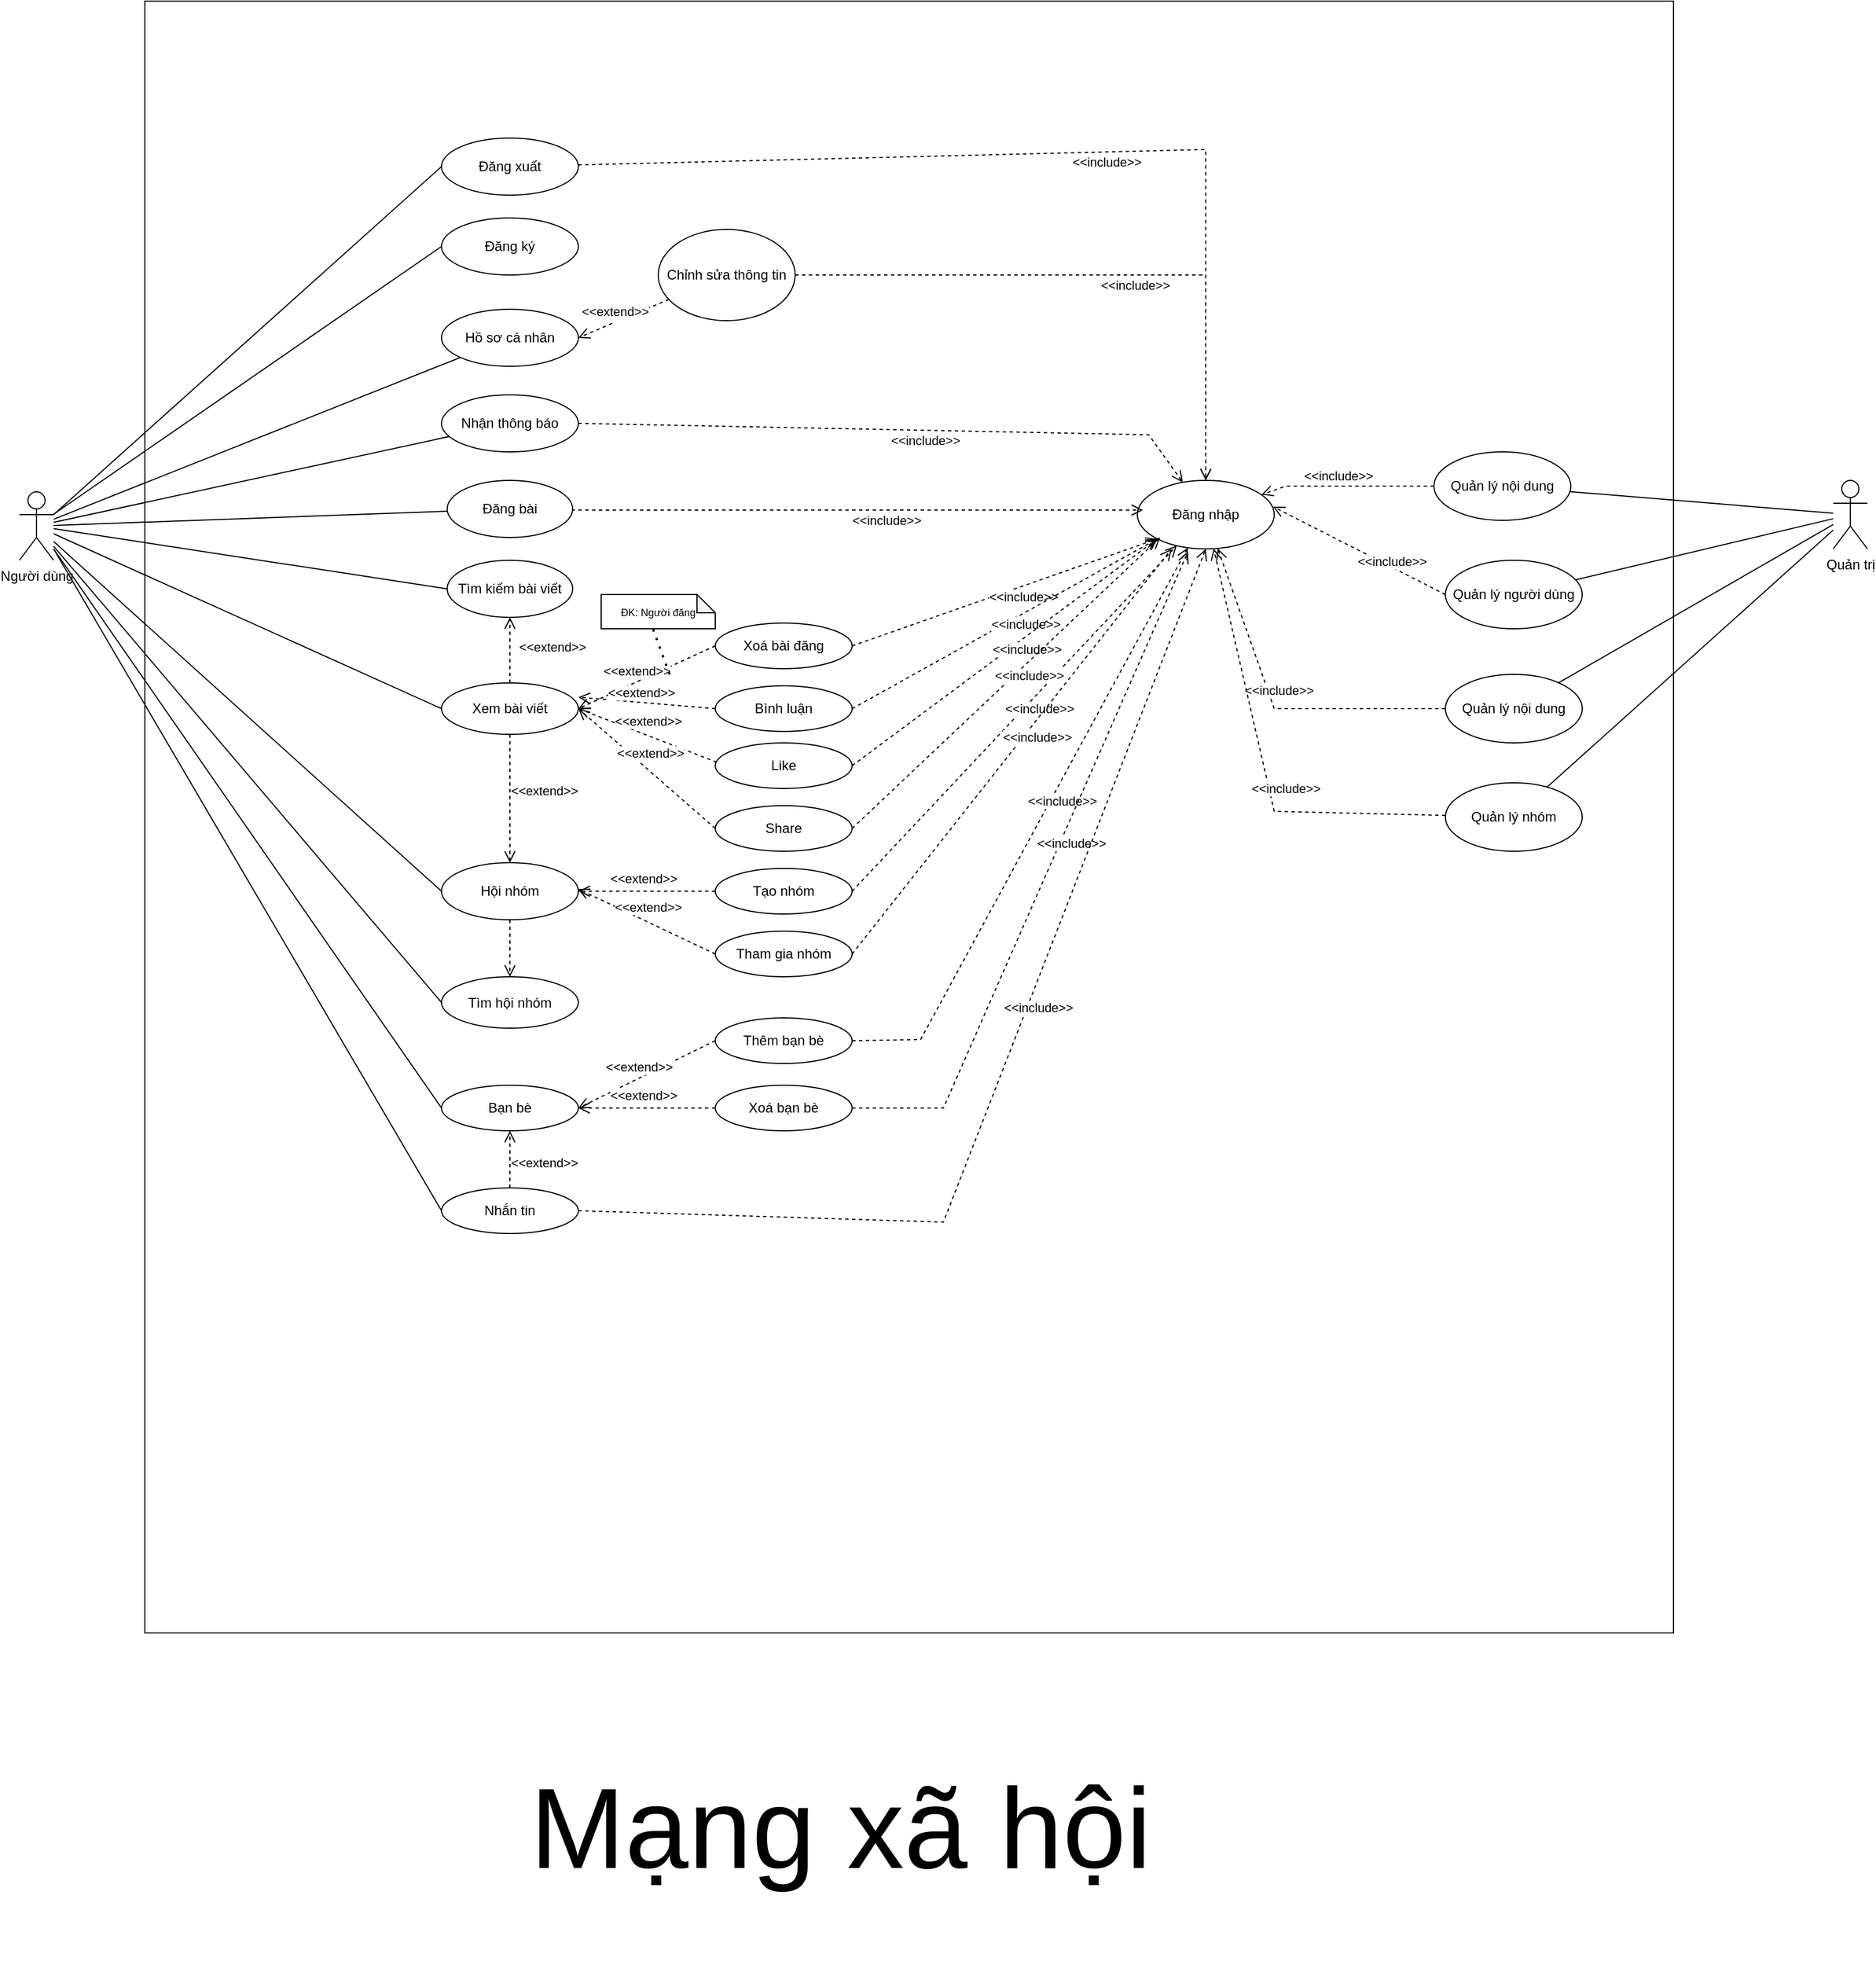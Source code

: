 <mxfile version="24.7.17">
  <diagram name="Page-1" id="UnRJTguwG-OIEpg6HYoI">
    <mxGraphModel grid="1" page="1" gridSize="10" guides="1" tooltips="1" connect="1" arrows="1" fold="1" pageScale="1" pageWidth="827" pageHeight="1169" math="0" shadow="0">
      <root>
        <mxCell id="0" />
        <mxCell id="1" parent="0" />
        <mxCell id="m_Liesoozk5TS3VriEmS-2" value="" style="rounded=0;whiteSpace=wrap;html=1;movable=0;resizable=0;rotatable=0;deletable=0;editable=0;locked=1;connectable=0;" vertex="1" parent="1">
          <mxGeometry x="-510" width="1340" height="1430" as="geometry" />
        </mxCell>
        <mxCell id="eWTOgAwrT_rOK--fzi4J-26" value="" style="endArrow=none;html=1;rounded=0;entryX=0;entryY=0.5;entryDx=0;entryDy=0;" edge="1" parent="1" source="eWTOgAwrT_rOK--fzi4J-1" target="eWTOgAwrT_rOK--fzi4J-25">
          <mxGeometry relative="1" as="geometry" />
        </mxCell>
        <mxCell id="eWTOgAwrT_rOK--fzi4J-33" value="" style="rounded=0;orthogonalLoop=1;jettySize=auto;html=1;endArrow=none;endFill=0;" edge="1" parent="1" source="eWTOgAwrT_rOK--fzi4J-1" target="eWTOgAwrT_rOK--fzi4J-44">
          <mxGeometry relative="1" as="geometry" />
        </mxCell>
        <mxCell id="eWTOgAwrT_rOK--fzi4J-35" value="" style="rounded=0;orthogonalLoop=1;jettySize=auto;html=1;endArrow=none;endFill=0;" edge="1" parent="1" source="eWTOgAwrT_rOK--fzi4J-1" target="eWTOgAwrT_rOK--fzi4J-34">
          <mxGeometry relative="1" as="geometry" />
        </mxCell>
        <mxCell id="eWTOgAwrT_rOK--fzi4J-39" value="" style="rounded=0;orthogonalLoop=1;jettySize=auto;html=1;endArrow=none;endFill=0;entryX=0;entryY=0.5;entryDx=0;entryDy=0;" edge="1" parent="1" source="eWTOgAwrT_rOK--fzi4J-1" target="eWTOgAwrT_rOK--fzi4J-38">
          <mxGeometry relative="1" as="geometry" />
        </mxCell>
        <mxCell id="eWTOgAwrT_rOK--fzi4J-48" value="" style="rounded=0;orthogonalLoop=1;jettySize=auto;html=1;endArrow=none;endFill=0;entryX=0;entryY=0.5;entryDx=0;entryDy=0;" edge="1" parent="1" source="eWTOgAwrT_rOK--fzi4J-1" target="-AwAJcUhYK-PghndzbOn-3">
          <mxGeometry relative="1" as="geometry">
            <mxPoint x="-245.388" y="595.999" as="targetPoint" />
          </mxGeometry>
        </mxCell>
        <mxCell id="eWTOgAwrT_rOK--fzi4J-60" value="" style="rounded=0;orthogonalLoop=1;jettySize=auto;html=1;endArrow=none;endFill=0;" edge="1" parent="1" source="eWTOgAwrT_rOK--fzi4J-1" target="eWTOgAwrT_rOK--fzi4J-59">
          <mxGeometry relative="1" as="geometry" />
        </mxCell>
        <mxCell id="eWTOgAwrT_rOK--fzi4J-1" value="Người dùng" style="shape=umlActor;verticalLabelPosition=bottom;verticalAlign=top;html=1;outlineConnect=0;" vertex="1" parent="1">
          <mxGeometry x="-620" y="430" width="30" height="60" as="geometry" />
        </mxCell>
        <mxCell id="eWTOgAwrT_rOK--fzi4J-16" value="Tìm kiếm bài viết" style="ellipse;whiteSpace=wrap;html=1;" vertex="1" parent="1">
          <mxGeometry x="-245" y="490" width="110" height="50" as="geometry" />
        </mxCell>
        <mxCell id="eWTOgAwrT_rOK--fzi4J-23" value="Đăng nhập" style="ellipse;whiteSpace=wrap;html=1;" vertex="1" parent="1">
          <mxGeometry x="360" y="420" width="120" height="60" as="geometry" />
        </mxCell>
        <mxCell id="eWTOgAwrT_rOK--fzi4J-25" value="Đăng ký" style="ellipse;whiteSpace=wrap;html=1;" vertex="1" parent="1">
          <mxGeometry x="-250" y="190" width="120" height="50" as="geometry" />
        </mxCell>
        <mxCell id="eWTOgAwrT_rOK--fzi4J-27" value="Đăng xuất" style="ellipse;whiteSpace=wrap;html=1;" vertex="1" parent="1">
          <mxGeometry x="-250" y="120" width="120" height="50" as="geometry" />
        </mxCell>
        <mxCell id="eWTOgAwrT_rOK--fzi4J-34" value="Hồ sơ cá nhân" style="ellipse;whiteSpace=wrap;html=1;" vertex="1" parent="1">
          <mxGeometry x="-250" y="270" width="120" height="50" as="geometry" />
        </mxCell>
        <mxCell id="eWTOgAwrT_rOK--fzi4J-38" value="Tìm hội nhóm" style="ellipse;whiteSpace=wrap;html=1;" vertex="1" parent="1">
          <mxGeometry x="-250" y="855" width="120" height="45" as="geometry" />
        </mxCell>
        <mxCell id="eWTOgAwrT_rOK--fzi4J-44" value="Đăng bài" style="ellipse;whiteSpace=wrap;html=1;" vertex="1" parent="1">
          <mxGeometry x="-245" y="420" width="110" height="50" as="geometry" />
        </mxCell>
        <mxCell id="eWTOgAwrT_rOK--fzi4J-51" style="edgeStyle=orthogonalEdgeStyle;rounded=0;orthogonalLoop=1;jettySize=auto;html=1;exitX=0.5;exitY=1;exitDx=0;exitDy=0;" edge="1" parent="1">
          <mxGeometry relative="1" as="geometry">
            <mxPoint x="-60" y="660" as="sourcePoint" />
            <mxPoint x="-60" y="660" as="targetPoint" />
          </mxGeometry>
        </mxCell>
        <mxCell id="eWTOgAwrT_rOK--fzi4J-59" value="Nhận thông báo" style="ellipse;whiteSpace=wrap;html=1;" vertex="1" parent="1">
          <mxGeometry x="-250" y="345" width="120" height="50" as="geometry" />
        </mxCell>
        <mxCell id="eWTOgAwrT_rOK--fzi4J-69" value="" style="rounded=0;orthogonalLoop=1;jettySize=auto;html=1;endArrow=none;endFill=0;" edge="1" parent="1" source="eWTOgAwrT_rOK--fzi4J-62" target="eWTOgAwrT_rOK--fzi4J-68">
          <mxGeometry relative="1" as="geometry" />
        </mxCell>
        <mxCell id="eWTOgAwrT_rOK--fzi4J-72" value="" style="rounded=0;orthogonalLoop=1;jettySize=auto;html=1;endArrow=none;endFill=0;" edge="1" parent="1" source="eWTOgAwrT_rOK--fzi4J-62" target="eWTOgAwrT_rOK--fzi4J-71">
          <mxGeometry relative="1" as="geometry" />
        </mxCell>
        <mxCell id="eWTOgAwrT_rOK--fzi4J-74" value="" style="rounded=0;orthogonalLoop=1;jettySize=auto;html=1;endArrow=none;endFill=0;" edge="1" parent="1" source="eWTOgAwrT_rOK--fzi4J-62" target="eWTOgAwrT_rOK--fzi4J-73">
          <mxGeometry relative="1" as="geometry" />
        </mxCell>
        <mxCell id="eWTOgAwrT_rOK--fzi4J-62" value="Quản trị" style="shape=umlActor;verticalLabelPosition=bottom;verticalAlign=top;html=1;outlineConnect=0;" vertex="1" parent="1">
          <mxGeometry x="970" y="420" width="30" height="60" as="geometry" />
        </mxCell>
        <mxCell id="eWTOgAwrT_rOK--fzi4J-68" value="Quản lý nội dung" style="ellipse;whiteSpace=wrap;html=1;" vertex="1" parent="1">
          <mxGeometry x="620" y="395" width="120" height="60" as="geometry" />
        </mxCell>
        <mxCell id="eWTOgAwrT_rOK--fzi4J-71" value="Quản lý người dùng" style="ellipse;whiteSpace=wrap;html=1;" vertex="1" parent="1">
          <mxGeometry x="630" y="490" width="120" height="60" as="geometry" />
        </mxCell>
        <mxCell id="eWTOgAwrT_rOK--fzi4J-73" value="Quản lý nội dung" style="ellipse;whiteSpace=wrap;html=1;" vertex="1" parent="1">
          <mxGeometry x="630" y="590" width="120" height="60" as="geometry" />
        </mxCell>
        <mxCell id="eWTOgAwrT_rOK--fzi4J-88" value="&lt;font style=&quot;font-size: 100px;&quot;&gt;Mạng xã hội&lt;/font&gt;" style="text;html=1;align=center;verticalAlign=middle;whiteSpace=wrap;rounded=0;" vertex="1" parent="1">
          <mxGeometry x="-255" y="1480" width="710" height="240" as="geometry" />
        </mxCell>
        <mxCell id="-AwAJcUhYK-PghndzbOn-3" value="Xem bài viết" style="ellipse;whiteSpace=wrap;html=1;" vertex="1" parent="1">
          <mxGeometry x="-250" y="597.5" width="120" height="45" as="geometry" />
        </mxCell>
        <mxCell id="-AwAJcUhYK-PghndzbOn-6" style="edgeStyle=orthogonalEdgeStyle;rounded=0;orthogonalLoop=1;jettySize=auto;html=1;exitX=0.5;exitY=1;exitDx=0;exitDy=0;" edge="1" parent="1">
          <mxGeometry relative="1" as="geometry">
            <mxPoint x="700" y="730" as="sourcePoint" />
            <mxPoint x="700" y="730" as="targetPoint" />
          </mxGeometry>
        </mxCell>
        <mxCell id="m_Liesoozk5TS3VriEmS-10" value="" style="html=1;verticalAlign=bottom;endArrow=open;dashed=1;endSize=8;curved=0;rounded=0;" edge="1" parent="1" source="eWTOgAwrT_rOK--fzi4J-27" target="eWTOgAwrT_rOK--fzi4J-23">
          <mxGeometry relative="1" as="geometry">
            <mxPoint x="160" y="410" as="sourcePoint" />
            <mxPoint x="260" y="90" as="targetPoint" />
            <Array as="points">
              <mxPoint x="420" y="130" />
            </Array>
          </mxGeometry>
        </mxCell>
        <mxCell id="m_Liesoozk5TS3VriEmS-14" value="&amp;lt;&amp;lt;include&amp;gt;&amp;gt;" style="edgeLabel;html=1;align=center;verticalAlign=middle;resizable=0;points=[];" connectable="0" vertex="1" parent="m_Liesoozk5TS3VriEmS-10">
          <mxGeometry x="0.102" y="-9" relative="1" as="geometry">
            <mxPoint as="offset" />
          </mxGeometry>
        </mxCell>
        <mxCell id="m_Liesoozk5TS3VriEmS-11" value="Chỉnh sửa thông tin" style="ellipse;whiteSpace=wrap;html=1;" vertex="1" parent="1">
          <mxGeometry x="-60" y="200" width="120" height="80" as="geometry" />
        </mxCell>
        <mxCell id="m_Liesoozk5TS3VriEmS-15" value="" style="html=1;verticalAlign=bottom;endArrow=open;dashed=1;endSize=8;curved=0;rounded=0;entryX=1;entryY=0.5;entryDx=0;entryDy=0;" edge="1" parent="1" source="m_Liesoozk5TS3VriEmS-11" target="eWTOgAwrT_rOK--fzi4J-34">
          <mxGeometry relative="1" as="geometry">
            <mxPoint x="269" y="67" as="sourcePoint" />
            <mxPoint x="181" y="113" as="targetPoint" />
          </mxGeometry>
        </mxCell>
        <mxCell id="m_Liesoozk5TS3VriEmS-16" value="Text" style="edgeLabel;html=1;align=center;verticalAlign=middle;resizable=0;points=[];" connectable="0" vertex="1" parent="m_Liesoozk5TS3VriEmS-15">
          <mxGeometry x="-0.064" y="-3" relative="1" as="geometry">
            <mxPoint as="offset" />
          </mxGeometry>
        </mxCell>
        <mxCell id="m_Liesoozk5TS3VriEmS-17" value="&amp;lt;&amp;lt;extend&amp;gt;&amp;gt;" style="edgeLabel;html=1;align=center;verticalAlign=middle;resizable=0;points=[];" connectable="0" vertex="1" parent="m_Liesoozk5TS3VriEmS-15">
          <mxGeometry x="0.102" y="-9" relative="1" as="geometry">
            <mxPoint as="offset" />
          </mxGeometry>
        </mxCell>
        <mxCell id="m_Liesoozk5TS3VriEmS-22" value="Xoá bài đăng" style="ellipse;whiteSpace=wrap;html=1;" vertex="1" parent="1">
          <mxGeometry x="-10" y="545" width="120" height="40" as="geometry" />
        </mxCell>
        <mxCell id="m_Liesoozk5TS3VriEmS-23" value="" style="html=1;verticalAlign=bottom;endArrow=open;dashed=1;endSize=8;curved=0;rounded=0;entryX=1;entryY=0.5;entryDx=0;entryDy=0;exitX=0;exitY=0.5;exitDx=0;exitDy=0;" edge="1" parent="1" source="m_Liesoozk5TS3VriEmS-22" target="-AwAJcUhYK-PghndzbOn-3">
          <mxGeometry relative="1" as="geometry">
            <mxPoint x="43" y="336.5" as="sourcePoint" />
            <mxPoint x="-60" y="615.5" as="targetPoint" />
          </mxGeometry>
        </mxCell>
        <mxCell id="m_Liesoozk5TS3VriEmS-25" value="&amp;lt;&amp;lt;extend&amp;gt;&amp;gt;" style="edgeLabel;html=1;align=center;verticalAlign=middle;resizable=0;points=[];" connectable="0" vertex="1" parent="m_Liesoozk5TS3VriEmS-23">
          <mxGeometry x="0.102" y="-9" relative="1" as="geometry">
            <mxPoint as="offset" />
          </mxGeometry>
        </mxCell>
        <mxCell id="m_Liesoozk5TS3VriEmS-27" value="&lt;div&gt;&lt;br&gt;&lt;/div&gt;&lt;div&gt;&lt;br&gt;&lt;/div&gt;" style="edgeLabel;html=1;align=center;verticalAlign=middle;resizable=0;points=[];" connectable="0" vertex="1" parent="m_Liesoozk5TS3VriEmS-23">
          <mxGeometry x="-0.167" y="-2" relative="1" as="geometry">
            <mxPoint x="-1" as="offset" />
          </mxGeometry>
        </mxCell>
        <mxCell id="m_Liesoozk5TS3VriEmS-29" value="Hội nhóm" style="ellipse;whiteSpace=wrap;html=1;" vertex="1" parent="1">
          <mxGeometry x="-250" y="755" width="120" height="50" as="geometry" />
        </mxCell>
        <mxCell id="m_Liesoozk5TS3VriEmS-40" value="" style="rounded=0;orthogonalLoop=1;jettySize=auto;html=1;endArrow=none;endFill=0;entryX=0;entryY=0.5;entryDx=0;entryDy=0;" edge="1" parent="1" source="eWTOgAwrT_rOK--fzi4J-1" target="eWTOgAwrT_rOK--fzi4J-16">
          <mxGeometry relative="1" as="geometry">
            <mxPoint x="-600" y="380" as="sourcePoint" />
            <mxPoint x="-225" y="619" as="targetPoint" />
          </mxGeometry>
        </mxCell>
        <mxCell id="m_Liesoozk5TS3VriEmS-41" value="" style="rounded=0;orthogonalLoop=1;jettySize=auto;html=1;endArrow=none;endFill=0;entryX=0;entryY=0.5;entryDx=0;entryDy=0;" edge="1" parent="1" source="eWTOgAwrT_rOK--fzi4J-1" target="m_Liesoozk5TS3VriEmS-29">
          <mxGeometry relative="1" as="geometry">
            <mxPoint x="-590" y="390" as="sourcePoint" />
            <mxPoint x="-215" y="629" as="targetPoint" />
          </mxGeometry>
        </mxCell>
        <mxCell id="m_Liesoozk5TS3VriEmS-75" value="" style="rounded=0;orthogonalLoop=1;jettySize=auto;html=1;endArrow=none;endFill=0;" edge="1" parent="1" source="eWTOgAwrT_rOK--fzi4J-62" target="eWTOgAwrT_rOK--fzi4J-77">
          <mxGeometry relative="1" as="geometry">
            <mxPoint x="980" y="425" as="sourcePoint" />
            <mxPoint x="577" y="1091" as="targetPoint" />
          </mxGeometry>
        </mxCell>
        <mxCell id="eWTOgAwrT_rOK--fzi4J-77" value="Quản lý nhóm" style="ellipse;whiteSpace=wrap;html=1;" vertex="1" parent="1">
          <mxGeometry x="630" y="685" width="120" height="60" as="geometry" />
        </mxCell>
        <mxCell id="m_Liesoozk5TS3VriEmS-76" value="" style="html=1;verticalAlign=bottom;endArrow=open;dashed=1;endSize=8;curved=0;rounded=0;exitX=1;exitY=0.5;exitDx=0;exitDy=0;" edge="1" parent="1" source="m_Liesoozk5TS3VriEmS-11" target="eWTOgAwrT_rOK--fzi4J-23">
          <mxGeometry relative="1" as="geometry">
            <mxPoint x="310" y="290" as="sourcePoint" />
            <mxPoint x="-134" y="473" as="targetPoint" />
            <Array as="points">
              <mxPoint x="420" y="240" />
            </Array>
          </mxGeometry>
        </mxCell>
        <mxCell id="m_Liesoozk5TS3VriEmS-78" value="&amp;lt;&amp;lt;include&amp;gt;&amp;gt;" style="edgeLabel;html=1;align=center;verticalAlign=middle;resizable=0;points=[];" connectable="0" vertex="1" parent="m_Liesoozk5TS3VriEmS-76">
          <mxGeometry x="0.102" y="-9" relative="1" as="geometry">
            <mxPoint as="offset" />
          </mxGeometry>
        </mxCell>
        <mxCell id="m_Liesoozk5TS3VriEmS-82" value="" style="html=1;verticalAlign=bottom;endArrow=open;dashed=1;endSize=8;curved=0;rounded=0;exitX=1;exitY=0.5;exitDx=0;exitDy=0;" edge="1" parent="1" source="eWTOgAwrT_rOK--fzi4J-59" target="eWTOgAwrT_rOK--fzi4J-23">
          <mxGeometry relative="1" as="geometry">
            <mxPoint x="70" y="250" as="sourcePoint" />
            <mxPoint x="450" y="430" as="targetPoint" />
            <Array as="points">
              <mxPoint x="370" y="380" />
            </Array>
          </mxGeometry>
        </mxCell>
        <mxCell id="m_Liesoozk5TS3VriEmS-83" value="&amp;lt;&amp;lt;include&amp;gt;&amp;gt;" style="edgeLabel;html=1;align=center;verticalAlign=middle;resizable=0;points=[];" connectable="0" vertex="1" parent="m_Liesoozk5TS3VriEmS-82">
          <mxGeometry x="0.102" y="-9" relative="1" as="geometry">
            <mxPoint as="offset" />
          </mxGeometry>
        </mxCell>
        <mxCell id="m_Liesoozk5TS3VriEmS-84" value="" style="html=1;verticalAlign=bottom;endArrow=open;dashed=1;endSize=8;curved=0;rounded=0;exitX=1;exitY=0.5;exitDx=0;exitDy=0;entryX=0;entryY=1;entryDx=0;entryDy=0;" edge="1" parent="1" source="m_Liesoozk5TS3VriEmS-22" target="eWTOgAwrT_rOK--fzi4J-23">
          <mxGeometry relative="1" as="geometry">
            <mxPoint x="70" y="492.54" as="sourcePoint" />
            <mxPoint x="371.003" y="464.003" as="targetPoint" />
            <Array as="points" />
          </mxGeometry>
        </mxCell>
        <mxCell id="m_Liesoozk5TS3VriEmS-85" value="&amp;lt;&amp;lt;include&amp;gt;&amp;gt;" style="edgeLabel;html=1;align=center;verticalAlign=middle;resizable=0;points=[];" connectable="0" vertex="1" parent="m_Liesoozk5TS3VriEmS-84">
          <mxGeometry x="0.102" y="-9" relative="1" as="geometry">
            <mxPoint as="offset" />
          </mxGeometry>
        </mxCell>
        <mxCell id="m_Liesoozk5TS3VriEmS-93" value="" style="html=1;verticalAlign=bottom;endArrow=open;dashed=1;endSize=8;curved=0;rounded=0;exitX=1;exitY=0.5;exitDx=0;exitDy=0;" edge="1" parent="1" source="kqvGE_Coam7ktG9Q39rI-36" target="eWTOgAwrT_rOK--fzi4J-23">
          <mxGeometry relative="1" as="geometry">
            <mxPoint x="70" y="820" as="sourcePoint" />
            <mxPoint x="440" y="490" as="targetPoint" />
            <Array as="points" />
          </mxGeometry>
        </mxCell>
        <mxCell id="m_Liesoozk5TS3VriEmS-94" value="&amp;lt;&amp;lt;include&amp;gt;&amp;gt;" style="edgeLabel;html=1;align=center;verticalAlign=middle;resizable=0;points=[];" connectable="0" vertex="1" parent="m_Liesoozk5TS3VriEmS-93">
          <mxGeometry x="0.102" y="-9" relative="1" as="geometry">
            <mxPoint as="offset" />
          </mxGeometry>
        </mxCell>
        <mxCell id="m_Liesoozk5TS3VriEmS-108" value="" style="html=1;verticalAlign=bottom;endArrow=open;dashed=1;endSize=8;curved=0;rounded=0;" edge="1" parent="1" source="eWTOgAwrT_rOK--fzi4J-68" target="eWTOgAwrT_rOK--fzi4J-23">
          <mxGeometry relative="1" as="geometry">
            <mxPoint x="70" y="250" as="sourcePoint" />
            <mxPoint x="430" y="430" as="targetPoint" />
            <Array as="points">
              <mxPoint x="490" y="425" />
            </Array>
          </mxGeometry>
        </mxCell>
        <mxCell id="m_Liesoozk5TS3VriEmS-109" value="&amp;lt;&amp;lt;include&amp;gt;&amp;gt;" style="edgeLabel;html=1;align=center;verticalAlign=middle;resizable=0;points=[];" connectable="0" vertex="1" parent="m_Liesoozk5TS3VriEmS-108">
          <mxGeometry x="0.102" y="-9" relative="1" as="geometry">
            <mxPoint as="offset" />
          </mxGeometry>
        </mxCell>
        <mxCell id="m_Liesoozk5TS3VriEmS-110" value="" style="html=1;verticalAlign=bottom;endArrow=open;dashed=1;endSize=8;curved=0;rounded=0;exitX=0;exitY=0.5;exitDx=0;exitDy=0;" edge="1" parent="1" source="eWTOgAwrT_rOK--fzi4J-71">
          <mxGeometry relative="1" as="geometry">
            <mxPoint x="630" y="435" as="sourcePoint" />
            <mxPoint x="479" y="443" as="targetPoint" />
            <Array as="points" />
          </mxGeometry>
        </mxCell>
        <mxCell id="m_Liesoozk5TS3VriEmS-111" value="&amp;lt;&amp;lt;include&amp;gt;&amp;gt;" style="edgeLabel;html=1;align=center;verticalAlign=middle;resizable=0;points=[];" connectable="0" vertex="1" parent="m_Liesoozk5TS3VriEmS-110">
          <mxGeometry x="0.102" y="-9" relative="1" as="geometry">
            <mxPoint x="32" y="21" as="offset" />
          </mxGeometry>
        </mxCell>
        <mxCell id="m_Liesoozk5TS3VriEmS-112" value="" style="html=1;verticalAlign=bottom;endArrow=open;dashed=1;endSize=8;curved=0;rounded=0;" edge="1" parent="1" source="eWTOgAwrT_rOK--fzi4J-73" target="eWTOgAwrT_rOK--fzi4J-23">
          <mxGeometry relative="1" as="geometry">
            <mxPoint x="640" y="445" as="sourcePoint" />
            <mxPoint x="489" y="453" as="targetPoint" />
            <Array as="points">
              <mxPoint x="480" y="620" />
            </Array>
          </mxGeometry>
        </mxCell>
        <mxCell id="m_Liesoozk5TS3VriEmS-113" value="&amp;lt;&amp;lt;include&amp;gt;&amp;gt;" style="edgeLabel;html=1;align=center;verticalAlign=middle;resizable=0;points=[];" connectable="0" vertex="1" parent="m_Liesoozk5TS3VriEmS-112">
          <mxGeometry x="0.102" y="-9" relative="1" as="geometry">
            <mxPoint as="offset" />
          </mxGeometry>
        </mxCell>
        <mxCell id="m_Liesoozk5TS3VriEmS-114" value="" style="html=1;verticalAlign=bottom;endArrow=open;dashed=1;endSize=8;curved=0;rounded=0;" edge="1" parent="1" source="eWTOgAwrT_rOK--fzi4J-77" target="eWTOgAwrT_rOK--fzi4J-23">
          <mxGeometry relative="1" as="geometry">
            <mxPoint x="640" y="630" as="sourcePoint" />
            <mxPoint x="440" y="490" as="targetPoint" />
            <Array as="points">
              <mxPoint x="480" y="710" />
            </Array>
          </mxGeometry>
        </mxCell>
        <mxCell id="m_Liesoozk5TS3VriEmS-115" value="&amp;lt;&amp;lt;include&amp;gt;&amp;gt;" style="edgeLabel;html=1;align=center;verticalAlign=middle;resizable=0;points=[];" connectable="0" vertex="1" parent="m_Liesoozk5TS3VriEmS-114">
          <mxGeometry x="0.102" y="-9" relative="1" as="geometry">
            <mxPoint x="15" y="43" as="offset" />
          </mxGeometry>
        </mxCell>
        <mxCell id="kqvGE_Coam7ktG9Q39rI-4" value="" style="html=1;verticalAlign=bottom;endArrow=open;dashed=1;endSize=8;curved=0;rounded=0;exitX=1;exitY=0.5;exitDx=0;exitDy=0;" edge="1" parent="1" source="eWTOgAwrT_rOK--fzi4J-44">
          <mxGeometry relative="1" as="geometry">
            <mxPoint x="-165" y="414" as="sourcePoint" />
            <mxPoint x="365" y="446" as="targetPoint" />
            <Array as="points">
              <mxPoint x="-135" y="446" />
            </Array>
          </mxGeometry>
        </mxCell>
        <mxCell id="kqvGE_Coam7ktG9Q39rI-5" value="&amp;lt;&amp;lt;include&amp;gt;&amp;gt;" style="edgeLabel;html=1;align=center;verticalAlign=middle;resizable=0;points=[];" connectable="0" vertex="1" parent="kqvGE_Coam7ktG9Q39rI-4">
          <mxGeometry x="0.102" y="-9" relative="1" as="geometry">
            <mxPoint as="offset" />
          </mxGeometry>
        </mxCell>
        <mxCell id="kqvGE_Coam7ktG9Q39rI-6" value="Bình luận" style="ellipse;whiteSpace=wrap;html=1;" vertex="1" parent="1">
          <mxGeometry x="-10" y="600" width="120" height="40" as="geometry" />
        </mxCell>
        <mxCell id="kqvGE_Coam7ktG9Q39rI-7" value="Like" style="ellipse;whiteSpace=wrap;html=1;" vertex="1" parent="1">
          <mxGeometry x="-10" y="650" width="120" height="40" as="geometry" />
        </mxCell>
        <mxCell id="kqvGE_Coam7ktG9Q39rI-8" value="Share" style="ellipse;whiteSpace=wrap;html=1;" vertex="1" parent="1">
          <mxGeometry x="-10" y="705" width="120" height="40" as="geometry" />
        </mxCell>
        <mxCell id="kqvGE_Coam7ktG9Q39rI-9" value="" style="html=1;verticalAlign=bottom;endArrow=open;dashed=1;endSize=8;curved=0;rounded=0;exitX=0;exitY=0.5;exitDx=0;exitDy=0;" edge="1" parent="1" source="kqvGE_Coam7ktG9Q39rI-6">
          <mxGeometry relative="1" as="geometry">
            <mxPoint x="-29" y="543" as="sourcePoint" />
            <mxPoint x="-130" y="610" as="targetPoint" />
          </mxGeometry>
        </mxCell>
        <mxCell id="kqvGE_Coam7ktG9Q39rI-10" value="&amp;lt;&amp;lt;extend&amp;gt;&amp;gt;" style="edgeLabel;html=1;align=center;verticalAlign=middle;resizable=0;points=[];" connectable="0" vertex="1" parent="kqvGE_Coam7ktG9Q39rI-9">
          <mxGeometry x="0.102" y="-9" relative="1" as="geometry">
            <mxPoint as="offset" />
          </mxGeometry>
        </mxCell>
        <mxCell id="kqvGE_Coam7ktG9Q39rI-11" value="&lt;div&gt;&lt;br&gt;&lt;/div&gt;&lt;div&gt;&lt;br&gt;&lt;/div&gt;" style="edgeLabel;html=1;align=center;verticalAlign=middle;resizable=0;points=[];" connectable="0" vertex="1" parent="kqvGE_Coam7ktG9Q39rI-9">
          <mxGeometry x="-0.167" y="-2" relative="1" as="geometry">
            <mxPoint x="-1" as="offset" />
          </mxGeometry>
        </mxCell>
        <mxCell id="kqvGE_Coam7ktG9Q39rI-12" value="" style="html=1;verticalAlign=bottom;endArrow=open;dashed=1;endSize=8;curved=0;rounded=0;exitX=0.011;exitY=0.424;exitDx=0;exitDy=0;exitPerimeter=0;entryX=1;entryY=0.5;entryDx=0;entryDy=0;" edge="1" parent="1" source="kqvGE_Coam7ktG9Q39rI-7" target="-AwAJcUhYK-PghndzbOn-3">
          <mxGeometry relative="1" as="geometry">
            <mxPoint x="10" y="590" as="sourcePoint" />
            <mxPoint x="-120" y="590" as="targetPoint" />
          </mxGeometry>
        </mxCell>
        <mxCell id="kqvGE_Coam7ktG9Q39rI-13" value="&amp;lt;&amp;lt;extend&amp;gt;&amp;gt;" style="edgeLabel;html=1;align=center;verticalAlign=middle;resizable=0;points=[];" connectable="0" vertex="1" parent="kqvGE_Coam7ktG9Q39rI-12">
          <mxGeometry x="0.102" y="-9" relative="1" as="geometry">
            <mxPoint x="3" y="-2" as="offset" />
          </mxGeometry>
        </mxCell>
        <mxCell id="kqvGE_Coam7ktG9Q39rI-14" value="&lt;div&gt;&lt;br&gt;&lt;/div&gt;&lt;div&gt;&lt;br&gt;&lt;/div&gt;" style="edgeLabel;html=1;align=center;verticalAlign=middle;resizable=0;points=[];" connectable="0" vertex="1" parent="kqvGE_Coam7ktG9Q39rI-12">
          <mxGeometry x="-0.167" y="-2" relative="1" as="geometry">
            <mxPoint x="-1" as="offset" />
          </mxGeometry>
        </mxCell>
        <mxCell id="kqvGE_Coam7ktG9Q39rI-15" value="" style="html=1;verticalAlign=bottom;endArrow=open;dashed=1;endSize=8;curved=0;rounded=0;exitX=0;exitY=0.5;exitDx=0;exitDy=0;entryX=1;entryY=0.5;entryDx=0;entryDy=0;" edge="1" parent="1" source="kqvGE_Coam7ktG9Q39rI-8" target="-AwAJcUhYK-PghndzbOn-3">
          <mxGeometry relative="1" as="geometry">
            <mxPoint x="-9" y="640" as="sourcePoint" />
            <mxPoint x="-120" y="595" as="targetPoint" />
          </mxGeometry>
        </mxCell>
        <mxCell id="kqvGE_Coam7ktG9Q39rI-16" value="&amp;lt;&amp;lt;extend&amp;gt;&amp;gt;" style="edgeLabel;html=1;align=center;verticalAlign=middle;resizable=0;points=[];" connectable="0" vertex="1" parent="kqvGE_Coam7ktG9Q39rI-15">
          <mxGeometry x="0.102" y="-9" relative="1" as="geometry">
            <mxPoint x="3" y="-2" as="offset" />
          </mxGeometry>
        </mxCell>
        <mxCell id="kqvGE_Coam7ktG9Q39rI-17" value="&lt;div&gt;&lt;br&gt;&lt;/div&gt;&lt;div&gt;&lt;br&gt;&lt;/div&gt;" style="edgeLabel;html=1;align=center;verticalAlign=middle;resizable=0;points=[];" connectable="0" vertex="1" parent="kqvGE_Coam7ktG9Q39rI-15">
          <mxGeometry x="-0.167" y="-2" relative="1" as="geometry">
            <mxPoint x="-1" as="offset" />
          </mxGeometry>
        </mxCell>
        <mxCell id="kqvGE_Coam7ktG9Q39rI-19" value="" style="html=1;verticalAlign=bottom;endArrow=open;dashed=1;endSize=8;curved=0;rounded=0;entryX=0.5;entryY=1;entryDx=0;entryDy=0;exitX=0.5;exitY=0;exitDx=0;exitDy=0;" edge="1" parent="1" source="-AwAJcUhYK-PghndzbOn-3" target="eWTOgAwrT_rOK--fzi4J-16">
          <mxGeometry relative="1" as="geometry">
            <mxPoint x="-190" y="600" as="sourcePoint" />
            <mxPoint x="-180" y="515" as="targetPoint" />
          </mxGeometry>
        </mxCell>
        <mxCell id="kqvGE_Coam7ktG9Q39rI-20" value="&amp;lt;&amp;lt;extend&amp;gt;&amp;gt;" style="edgeLabel;html=1;align=center;verticalAlign=middle;resizable=0;points=[];" connectable="0" vertex="1" parent="kqvGE_Coam7ktG9Q39rI-19">
          <mxGeometry x="0.102" y="-9" relative="1" as="geometry">
            <mxPoint x="28" as="offset" />
          </mxGeometry>
        </mxCell>
        <mxCell id="kqvGE_Coam7ktG9Q39rI-21" value="&lt;div&gt;&lt;br&gt;&lt;/div&gt;&lt;div&gt;&lt;br&gt;&lt;/div&gt;" style="edgeLabel;html=1;align=center;verticalAlign=middle;resizable=0;points=[];" connectable="0" vertex="1" parent="kqvGE_Coam7ktG9Q39rI-19">
          <mxGeometry x="-0.167" y="-2" relative="1" as="geometry">
            <mxPoint x="-1" as="offset" />
          </mxGeometry>
        </mxCell>
        <mxCell id="kqvGE_Coam7ktG9Q39rI-22" value="" style="html=1;verticalAlign=bottom;endArrow=open;dashed=1;endSize=8;curved=0;rounded=0;exitX=1;exitY=0.5;exitDx=0;exitDy=0;entryX=0;entryY=1;entryDx=0;entryDy=0;" edge="1" parent="1" source="kqvGE_Coam7ktG9Q39rI-6" target="eWTOgAwrT_rOK--fzi4J-23">
          <mxGeometry relative="1" as="geometry">
            <mxPoint x="70" y="494" as="sourcePoint" />
            <mxPoint x="380" y="480" as="targetPoint" />
            <Array as="points" />
          </mxGeometry>
        </mxCell>
        <mxCell id="kqvGE_Coam7ktG9Q39rI-23" value="&amp;lt;&amp;lt;include&amp;gt;&amp;gt;" style="edgeLabel;html=1;align=center;verticalAlign=middle;resizable=0;points=[];" connectable="0" vertex="1" parent="kqvGE_Coam7ktG9Q39rI-22">
          <mxGeometry x="0.102" y="-9" relative="1" as="geometry">
            <mxPoint as="offset" />
          </mxGeometry>
        </mxCell>
        <mxCell id="kqvGE_Coam7ktG9Q39rI-24" value="" style="html=1;verticalAlign=bottom;endArrow=open;dashed=1;endSize=8;curved=0;rounded=0;exitX=1;exitY=0.5;exitDx=0;exitDy=0;entryX=0;entryY=1;entryDx=0;entryDy=0;" edge="1" parent="1" source="kqvGE_Coam7ktG9Q39rI-7" target="eWTOgAwrT_rOK--fzi4J-23">
          <mxGeometry relative="1" as="geometry">
            <mxPoint x="100" y="540" as="sourcePoint" />
            <mxPoint x="387" y="481" as="targetPoint" />
            <Array as="points" />
          </mxGeometry>
        </mxCell>
        <mxCell id="kqvGE_Coam7ktG9Q39rI-25" value="&amp;lt;&amp;lt;include&amp;gt;&amp;gt;" style="edgeLabel;html=1;align=center;verticalAlign=middle;resizable=0;points=[];" connectable="0" vertex="1" parent="kqvGE_Coam7ktG9Q39rI-24">
          <mxGeometry x="0.102" y="-9" relative="1" as="geometry">
            <mxPoint as="offset" />
          </mxGeometry>
        </mxCell>
        <mxCell id="kqvGE_Coam7ktG9Q39rI-26" value="" style="html=1;verticalAlign=bottom;endArrow=open;dashed=1;endSize=8;curved=0;rounded=0;exitX=1;exitY=0.5;exitDx=0;exitDy=0;" edge="1" parent="1" source="kqvGE_Coam7ktG9Q39rI-8">
          <mxGeometry relative="1" as="geometry">
            <mxPoint x="90" y="590" as="sourcePoint" />
            <mxPoint x="380" y="470" as="targetPoint" />
            <Array as="points" />
          </mxGeometry>
        </mxCell>
        <mxCell id="kqvGE_Coam7ktG9Q39rI-27" value="&amp;lt;&amp;lt;include&amp;gt;&amp;gt;" style="edgeLabel;html=1;align=center;verticalAlign=middle;resizable=0;points=[];" connectable="0" vertex="1" parent="kqvGE_Coam7ktG9Q39rI-26">
          <mxGeometry x="0.102" y="-9" relative="1" as="geometry">
            <mxPoint as="offset" />
          </mxGeometry>
        </mxCell>
        <mxCell id="kqvGE_Coam7ktG9Q39rI-28" value="&lt;font style=&quot;font-size: 9px;&quot;&gt;ĐK: Người đăng&lt;/font&gt;" style="shape=note;whiteSpace=wrap;html=1;backgroundOutline=1;darkOpacity=0.05;size=16;" vertex="1" parent="1">
          <mxGeometry x="-110" y="520" width="100" height="30" as="geometry" />
        </mxCell>
        <mxCell id="kqvGE_Coam7ktG9Q39rI-29" value="" style="endArrow=none;dashed=1;html=1;dashPattern=1 3;strokeWidth=2;rounded=0;entryX=0.45;entryY=0.971;entryDx=0;entryDy=0;entryPerimeter=0;" edge="1" parent="1" target="kqvGE_Coam7ktG9Q39rI-28">
          <mxGeometry width="50" height="50" relative="1" as="geometry">
            <mxPoint x="-50" y="590" as="sourcePoint" />
            <mxPoint x="130" y="600" as="targetPoint" />
          </mxGeometry>
        </mxCell>
        <mxCell id="kqvGE_Coam7ktG9Q39rI-33" value="" style="html=1;verticalAlign=bottom;endArrow=open;dashed=1;endSize=8;curved=0;rounded=0;exitX=0.5;exitY=1;exitDx=0;exitDy=0;entryX=0.5;entryY=0;entryDx=0;entryDy=0;" edge="1" parent="1" source="-AwAJcUhYK-PghndzbOn-3" target="m_Liesoozk5TS3VriEmS-29">
          <mxGeometry relative="1" as="geometry">
            <mxPoint x="-240" y="700" as="sourcePoint" />
            <mxPoint x="-190" y="740" as="targetPoint" />
          </mxGeometry>
        </mxCell>
        <mxCell id="kqvGE_Coam7ktG9Q39rI-34" value="&amp;lt;&amp;lt;extend&amp;gt;&amp;gt;" style="edgeLabel;html=1;align=center;verticalAlign=middle;resizable=0;points=[];" connectable="0" vertex="1" parent="kqvGE_Coam7ktG9Q39rI-33">
          <mxGeometry x="0.102" y="-9" relative="1" as="geometry">
            <mxPoint x="39" y="-13" as="offset" />
          </mxGeometry>
        </mxCell>
        <mxCell id="kqvGE_Coam7ktG9Q39rI-35" value="&lt;div&gt;&lt;br&gt;&lt;/div&gt;&lt;div&gt;&lt;br&gt;&lt;/div&gt;" style="edgeLabel;html=1;align=center;verticalAlign=middle;resizable=0;points=[];" connectable="0" vertex="1" parent="kqvGE_Coam7ktG9Q39rI-33">
          <mxGeometry x="-0.167" y="-2" relative="1" as="geometry">
            <mxPoint x="-1" as="offset" />
          </mxGeometry>
        </mxCell>
        <mxCell id="kqvGE_Coam7ktG9Q39rI-36" value="Tạo nhóm" style="ellipse;whiteSpace=wrap;html=1;" vertex="1" parent="1">
          <mxGeometry x="-10" y="760" width="120" height="40" as="geometry" />
        </mxCell>
        <mxCell id="kqvGE_Coam7ktG9Q39rI-37" value="" style="html=1;verticalAlign=bottom;endArrow=open;dashed=1;endSize=8;curved=0;rounded=0;exitX=0;exitY=0.5;exitDx=0;exitDy=0;entryX=1;entryY=0.5;entryDx=0;entryDy=0;" edge="1" parent="1" source="kqvGE_Coam7ktG9Q39rI-36" target="m_Liesoozk5TS3VriEmS-29">
          <mxGeometry relative="1" as="geometry">
            <mxPoint x="1" y="695" as="sourcePoint" />
            <mxPoint x="-120" y="668" as="targetPoint" />
          </mxGeometry>
        </mxCell>
        <mxCell id="kqvGE_Coam7ktG9Q39rI-38" value="&amp;lt;&amp;lt;extend&amp;gt;&amp;gt;" style="edgeLabel;html=1;align=center;verticalAlign=middle;resizable=0;points=[];" connectable="0" vertex="1" parent="kqvGE_Coam7ktG9Q39rI-37">
          <mxGeometry x="0.102" y="-9" relative="1" as="geometry">
            <mxPoint x="3" y="-2" as="offset" />
          </mxGeometry>
        </mxCell>
        <mxCell id="kqvGE_Coam7ktG9Q39rI-39" value="&lt;div&gt;&lt;br&gt;&lt;/div&gt;&lt;div&gt;&lt;br&gt;&lt;/div&gt;" style="edgeLabel;html=1;align=center;verticalAlign=middle;resizable=0;points=[];" connectable="0" vertex="1" parent="kqvGE_Coam7ktG9Q39rI-37">
          <mxGeometry x="-0.167" y="-2" relative="1" as="geometry">
            <mxPoint x="-1" as="offset" />
          </mxGeometry>
        </mxCell>
        <mxCell id="kqvGE_Coam7ktG9Q39rI-40" value="Tham gia nhóm" style="ellipse;whiteSpace=wrap;html=1;" vertex="1" parent="1">
          <mxGeometry x="-10" y="815" width="120" height="40" as="geometry" />
        </mxCell>
        <mxCell id="kqvGE_Coam7ktG9Q39rI-41" value="" style="html=1;verticalAlign=bottom;endArrow=open;dashed=1;endSize=8;curved=0;rounded=0;exitX=0;exitY=0.5;exitDx=0;exitDy=0;entryX=0.997;entryY=0.46;entryDx=0;entryDy=0;entryPerimeter=0;" edge="1" parent="1" source="kqvGE_Coam7ktG9Q39rI-40" target="m_Liesoozk5TS3VriEmS-29">
          <mxGeometry relative="1" as="geometry">
            <mxPoint x="11" y="745" as="sourcePoint" />
            <mxPoint x="-130" y="770" as="targetPoint" />
          </mxGeometry>
        </mxCell>
        <mxCell id="kqvGE_Coam7ktG9Q39rI-42" value="&amp;lt;&amp;lt;extend&amp;gt;&amp;gt;" style="edgeLabel;html=1;align=center;verticalAlign=middle;resizable=0;points=[];" connectable="0" vertex="1" parent="kqvGE_Coam7ktG9Q39rI-41">
          <mxGeometry x="0.102" y="-9" relative="1" as="geometry">
            <mxPoint x="3" y="-2" as="offset" />
          </mxGeometry>
        </mxCell>
        <mxCell id="kqvGE_Coam7ktG9Q39rI-43" value="&lt;div&gt;&lt;br&gt;&lt;/div&gt;&lt;div&gt;&lt;br&gt;&lt;/div&gt;" style="edgeLabel;html=1;align=center;verticalAlign=middle;resizable=0;points=[];" connectable="0" vertex="1" parent="kqvGE_Coam7ktG9Q39rI-41">
          <mxGeometry x="-0.167" y="-2" relative="1" as="geometry">
            <mxPoint x="-1" as="offset" />
          </mxGeometry>
        </mxCell>
        <mxCell id="kqvGE_Coam7ktG9Q39rI-44" value="" style="html=1;verticalAlign=bottom;endArrow=open;dashed=1;endSize=8;curved=0;rounded=0;exitX=1;exitY=0.5;exitDx=0;exitDy=0;" edge="1" parent="1" source="kqvGE_Coam7ktG9Q39rI-40">
          <mxGeometry relative="1" as="geometry">
            <mxPoint x="120" y="790" as="sourcePoint" />
            <mxPoint x="390" y="480" as="targetPoint" />
            <Array as="points" />
          </mxGeometry>
        </mxCell>
        <mxCell id="kqvGE_Coam7ktG9Q39rI-45" value="&amp;lt;&amp;lt;include&amp;gt;&amp;gt;" style="edgeLabel;html=1;align=center;verticalAlign=middle;resizable=0;points=[];" connectable="0" vertex="1" parent="kqvGE_Coam7ktG9Q39rI-44">
          <mxGeometry x="0.102" y="-9" relative="1" as="geometry">
            <mxPoint as="offset" />
          </mxGeometry>
        </mxCell>
        <mxCell id="kqvGE_Coam7ktG9Q39rI-46" value="" style="endArrow=none;html=1;rounded=0;entryX=0;entryY=0.5;entryDx=0;entryDy=0;exitX=1;exitY=0.333;exitDx=0;exitDy=0;exitPerimeter=0;" edge="1" parent="1" source="eWTOgAwrT_rOK--fzi4J-1" target="eWTOgAwrT_rOK--fzi4J-27">
          <mxGeometry relative="1" as="geometry">
            <mxPoint x="-580" y="460" as="sourcePoint" />
            <mxPoint x="-240" y="225" as="targetPoint" />
          </mxGeometry>
        </mxCell>
        <mxCell id="kqvGE_Coam7ktG9Q39rI-47" value="" style="html=1;verticalAlign=bottom;endArrow=open;dashed=1;endSize=8;curved=0;rounded=0;exitX=0.5;exitY=1;exitDx=0;exitDy=0;entryX=0.5;entryY=0;entryDx=0;entryDy=0;" edge="1" parent="1" source="m_Liesoozk5TS3VriEmS-29" target="eWTOgAwrT_rOK--fzi4J-38">
          <mxGeometry relative="1" as="geometry">
            <mxPoint x="-180" y="653" as="sourcePoint" />
            <mxPoint x="-180" y="765" as="targetPoint" />
          </mxGeometry>
        </mxCell>
        <mxCell id="kqvGE_Coam7ktG9Q39rI-49" value="&lt;div&gt;&lt;br&gt;&lt;/div&gt;&lt;div&gt;&lt;br&gt;&lt;/div&gt;" style="edgeLabel;html=1;align=center;verticalAlign=middle;resizable=0;points=[];" connectable="0" vertex="1" parent="kqvGE_Coam7ktG9Q39rI-47">
          <mxGeometry x="-0.167" y="-2" relative="1" as="geometry">
            <mxPoint x="-1" as="offset" />
          </mxGeometry>
        </mxCell>
        <mxCell id="kqvGE_Coam7ktG9Q39rI-50" value="Bạn bè" style="ellipse;whiteSpace=wrap;html=1;" vertex="1" parent="1">
          <mxGeometry x="-250" y="950" width="120" height="40" as="geometry" />
        </mxCell>
        <mxCell id="kqvGE_Coam7ktG9Q39rI-51" value="" style="rounded=0;orthogonalLoop=1;jettySize=auto;html=1;endArrow=none;endFill=0;entryX=0;entryY=0.5;entryDx=0;entryDy=0;" edge="1" parent="1" target="kqvGE_Coam7ktG9Q39rI-50">
          <mxGeometry relative="1" as="geometry">
            <mxPoint x="-590" y="480" as="sourcePoint" />
            <mxPoint x="-240" y="888" as="targetPoint" />
          </mxGeometry>
        </mxCell>
        <mxCell id="kqvGE_Coam7ktG9Q39rI-52" value="Thêm bạn bè" style="ellipse;whiteSpace=wrap;html=1;" vertex="1" parent="1">
          <mxGeometry x="-10" y="891" width="120" height="40" as="geometry" />
        </mxCell>
        <mxCell id="kqvGE_Coam7ktG9Q39rI-53" value="" style="html=1;verticalAlign=bottom;endArrow=open;dashed=1;endSize=8;curved=0;rounded=0;exitX=0;exitY=0.5;exitDx=0;exitDy=0;entryX=1;entryY=0.5;entryDx=0;entryDy=0;" edge="1" parent="1" source="kqvGE_Coam7ktG9Q39rI-52" target="kqvGE_Coam7ktG9Q39rI-50">
          <mxGeometry relative="1" as="geometry">
            <mxPoint x="1" y="825" as="sourcePoint" />
            <mxPoint x="-130" y="910" as="targetPoint" />
          </mxGeometry>
        </mxCell>
        <mxCell id="kqvGE_Coam7ktG9Q39rI-54" value="&amp;lt;&amp;lt;extend&amp;gt;&amp;gt;" style="edgeLabel;html=1;align=center;verticalAlign=middle;resizable=0;points=[];" connectable="0" vertex="1" parent="kqvGE_Coam7ktG9Q39rI-53">
          <mxGeometry x="0.102" y="-9" relative="1" as="geometry">
            <mxPoint x="3" y="-2" as="offset" />
          </mxGeometry>
        </mxCell>
        <mxCell id="kqvGE_Coam7ktG9Q39rI-55" value="&lt;div&gt;&lt;br&gt;&lt;/div&gt;&lt;div&gt;&lt;br&gt;&lt;/div&gt;" style="edgeLabel;html=1;align=center;verticalAlign=middle;resizable=0;points=[];" connectable="0" vertex="1" parent="kqvGE_Coam7ktG9Q39rI-53">
          <mxGeometry x="-0.167" y="-2" relative="1" as="geometry">
            <mxPoint x="-1" as="offset" />
          </mxGeometry>
        </mxCell>
        <mxCell id="kqvGE_Coam7ktG9Q39rI-56" value="Xoá bạn bè" style="ellipse;whiteSpace=wrap;html=1;" vertex="1" parent="1">
          <mxGeometry x="-10" y="950" width="120" height="40" as="geometry" />
        </mxCell>
        <mxCell id="kqvGE_Coam7ktG9Q39rI-57" value="" style="html=1;verticalAlign=bottom;endArrow=open;dashed=1;endSize=8;curved=0;rounded=0;exitX=0;exitY=0.5;exitDx=0;exitDy=0;entryX=1;entryY=0.5;entryDx=0;entryDy=0;" edge="1" parent="1" source="kqvGE_Coam7ktG9Q39rI-56" target="kqvGE_Coam7ktG9Q39rI-50">
          <mxGeometry relative="1" as="geometry">
            <mxPoint x="-4" y="894" as="sourcePoint" />
            <mxPoint x="-135" y="1039" as="targetPoint" />
          </mxGeometry>
        </mxCell>
        <mxCell id="kqvGE_Coam7ktG9Q39rI-58" value="&amp;lt;&amp;lt;extend&amp;gt;&amp;gt;" style="edgeLabel;html=1;align=center;verticalAlign=middle;resizable=0;points=[];" connectable="0" vertex="1" parent="kqvGE_Coam7ktG9Q39rI-57">
          <mxGeometry x="0.102" y="-9" relative="1" as="geometry">
            <mxPoint x="3" y="-2" as="offset" />
          </mxGeometry>
        </mxCell>
        <mxCell id="kqvGE_Coam7ktG9Q39rI-59" value="&lt;div&gt;&lt;br&gt;&lt;/div&gt;&lt;div&gt;&lt;br&gt;&lt;/div&gt;" style="edgeLabel;html=1;align=center;verticalAlign=middle;resizable=0;points=[];" connectable="0" vertex="1" parent="kqvGE_Coam7ktG9Q39rI-57">
          <mxGeometry x="-0.167" y="-2" relative="1" as="geometry">
            <mxPoint x="-1" as="offset" />
          </mxGeometry>
        </mxCell>
        <mxCell id="kqvGE_Coam7ktG9Q39rI-60" value="" style="html=1;verticalAlign=bottom;endArrow=open;dashed=1;endSize=8;curved=0;rounded=0;exitX=1;exitY=0.5;exitDx=0;exitDy=0;" edge="1" parent="1" source="kqvGE_Coam7ktG9Q39rI-52" target="eWTOgAwrT_rOK--fzi4J-23">
          <mxGeometry relative="1" as="geometry">
            <mxPoint x="-120" y="888" as="sourcePoint" />
            <mxPoint x="411" y="488" as="targetPoint" />
            <Array as="points">
              <mxPoint x="170" y="910" />
            </Array>
          </mxGeometry>
        </mxCell>
        <mxCell id="kqvGE_Coam7ktG9Q39rI-61" value="&amp;lt;&amp;lt;include&amp;gt;&amp;gt;" style="edgeLabel;html=1;align=center;verticalAlign=middle;resizable=0;points=[];" connectable="0" vertex="1" parent="kqvGE_Coam7ktG9Q39rI-60">
          <mxGeometry x="0.102" y="-9" relative="1" as="geometry">
            <mxPoint as="offset" />
          </mxGeometry>
        </mxCell>
        <mxCell id="kqvGE_Coam7ktG9Q39rI-62" value="" style="html=1;verticalAlign=bottom;endArrow=open;dashed=1;endSize=8;curved=0;rounded=0;exitX=1;exitY=0.5;exitDx=0;exitDy=0;entryX=0.37;entryY=1.042;entryDx=0;entryDy=0;entryPerimeter=0;" edge="1" parent="1" source="kqvGE_Coam7ktG9Q39rI-56" target="eWTOgAwrT_rOK--fzi4J-23">
          <mxGeometry relative="1" as="geometry">
            <mxPoint x="120" y="921" as="sourcePoint" />
            <mxPoint x="414" y="489" as="targetPoint" />
            <Array as="points">
              <mxPoint x="190" y="970" />
            </Array>
          </mxGeometry>
        </mxCell>
        <mxCell id="kqvGE_Coam7ktG9Q39rI-63" value="&amp;lt;&amp;lt;include&amp;gt;&amp;gt;" style="edgeLabel;html=1;align=center;verticalAlign=middle;resizable=0;points=[];" connectable="0" vertex="1" parent="kqvGE_Coam7ktG9Q39rI-62">
          <mxGeometry x="0.102" y="-9" relative="1" as="geometry">
            <mxPoint as="offset" />
          </mxGeometry>
        </mxCell>
        <mxCell id="kqvGE_Coam7ktG9Q39rI-64" value="Nhắn tin" style="ellipse;whiteSpace=wrap;html=1;" vertex="1" parent="1">
          <mxGeometry x="-250" y="1040" width="120" height="40" as="geometry" />
        </mxCell>
        <mxCell id="kqvGE_Coam7ktG9Q39rI-65" value="" style="rounded=0;orthogonalLoop=1;jettySize=auto;html=1;endArrow=none;endFill=0;entryX=0;entryY=0.5;entryDx=0;entryDy=0;" edge="1" parent="1" target="kqvGE_Coam7ktG9Q39rI-64">
          <mxGeometry relative="1" as="geometry">
            <mxPoint x="-590" y="480" as="sourcePoint" />
            <mxPoint x="-245" y="968" as="targetPoint" />
          </mxGeometry>
        </mxCell>
        <mxCell id="kqvGE_Coam7ktG9Q39rI-66" value="" style="html=1;verticalAlign=bottom;endArrow=open;dashed=1;endSize=8;curved=0;rounded=0;exitX=0.5;exitY=0;exitDx=0;exitDy=0;entryX=0.5;entryY=1;entryDx=0;entryDy=0;" edge="1" parent="1" source="kqvGE_Coam7ktG9Q39rI-64" target="kqvGE_Coam7ktG9Q39rI-50">
          <mxGeometry relative="1" as="geometry">
            <mxPoint x="-60" y="1020" as="sourcePoint" />
            <mxPoint x="-180" y="1020" as="targetPoint" />
          </mxGeometry>
        </mxCell>
        <mxCell id="kqvGE_Coam7ktG9Q39rI-67" value="&amp;lt;&amp;lt;extend&amp;gt;&amp;gt;" style="edgeLabel;html=1;align=center;verticalAlign=middle;resizable=0;points=[];" connectable="0" vertex="1" parent="kqvGE_Coam7ktG9Q39rI-66">
          <mxGeometry x="0.102" y="-9" relative="1" as="geometry">
            <mxPoint x="21" y="5" as="offset" />
          </mxGeometry>
        </mxCell>
        <mxCell id="kqvGE_Coam7ktG9Q39rI-68" value="&lt;div&gt;&lt;br&gt;&lt;/div&gt;&lt;div&gt;&lt;br&gt;&lt;/div&gt;" style="edgeLabel;html=1;align=center;verticalAlign=middle;resizable=0;points=[];" connectable="0" vertex="1" parent="kqvGE_Coam7ktG9Q39rI-66">
          <mxGeometry x="-0.167" y="-2" relative="1" as="geometry">
            <mxPoint x="-1" as="offset" />
          </mxGeometry>
        </mxCell>
        <mxCell id="kqvGE_Coam7ktG9Q39rI-69" value="" style="html=1;verticalAlign=bottom;endArrow=open;dashed=1;endSize=8;curved=0;rounded=0;exitX=1;exitY=0.5;exitDx=0;exitDy=0;entryX=0.5;entryY=1;entryDx=0;entryDy=0;entryPerimeter=0;" edge="1" parent="1" source="kqvGE_Coam7ktG9Q39rI-64" target="eWTOgAwrT_rOK--fzi4J-23">
          <mxGeometry relative="1" as="geometry">
            <mxPoint x="120" y="980" as="sourcePoint" />
            <mxPoint x="414" y="493" as="targetPoint" />
            <Array as="points">
              <mxPoint x="190" y="1070" />
            </Array>
          </mxGeometry>
        </mxCell>
        <mxCell id="kqvGE_Coam7ktG9Q39rI-70" value="&amp;lt;&amp;lt;include&amp;gt;&amp;gt;" style="edgeLabel;html=1;align=center;verticalAlign=middle;resizable=0;points=[];" connectable="0" vertex="1" parent="kqvGE_Coam7ktG9Q39rI-69">
          <mxGeometry x="0.102" y="-9" relative="1" as="geometry">
            <mxPoint as="offset" />
          </mxGeometry>
        </mxCell>
      </root>
    </mxGraphModel>
  </diagram>
</mxfile>

